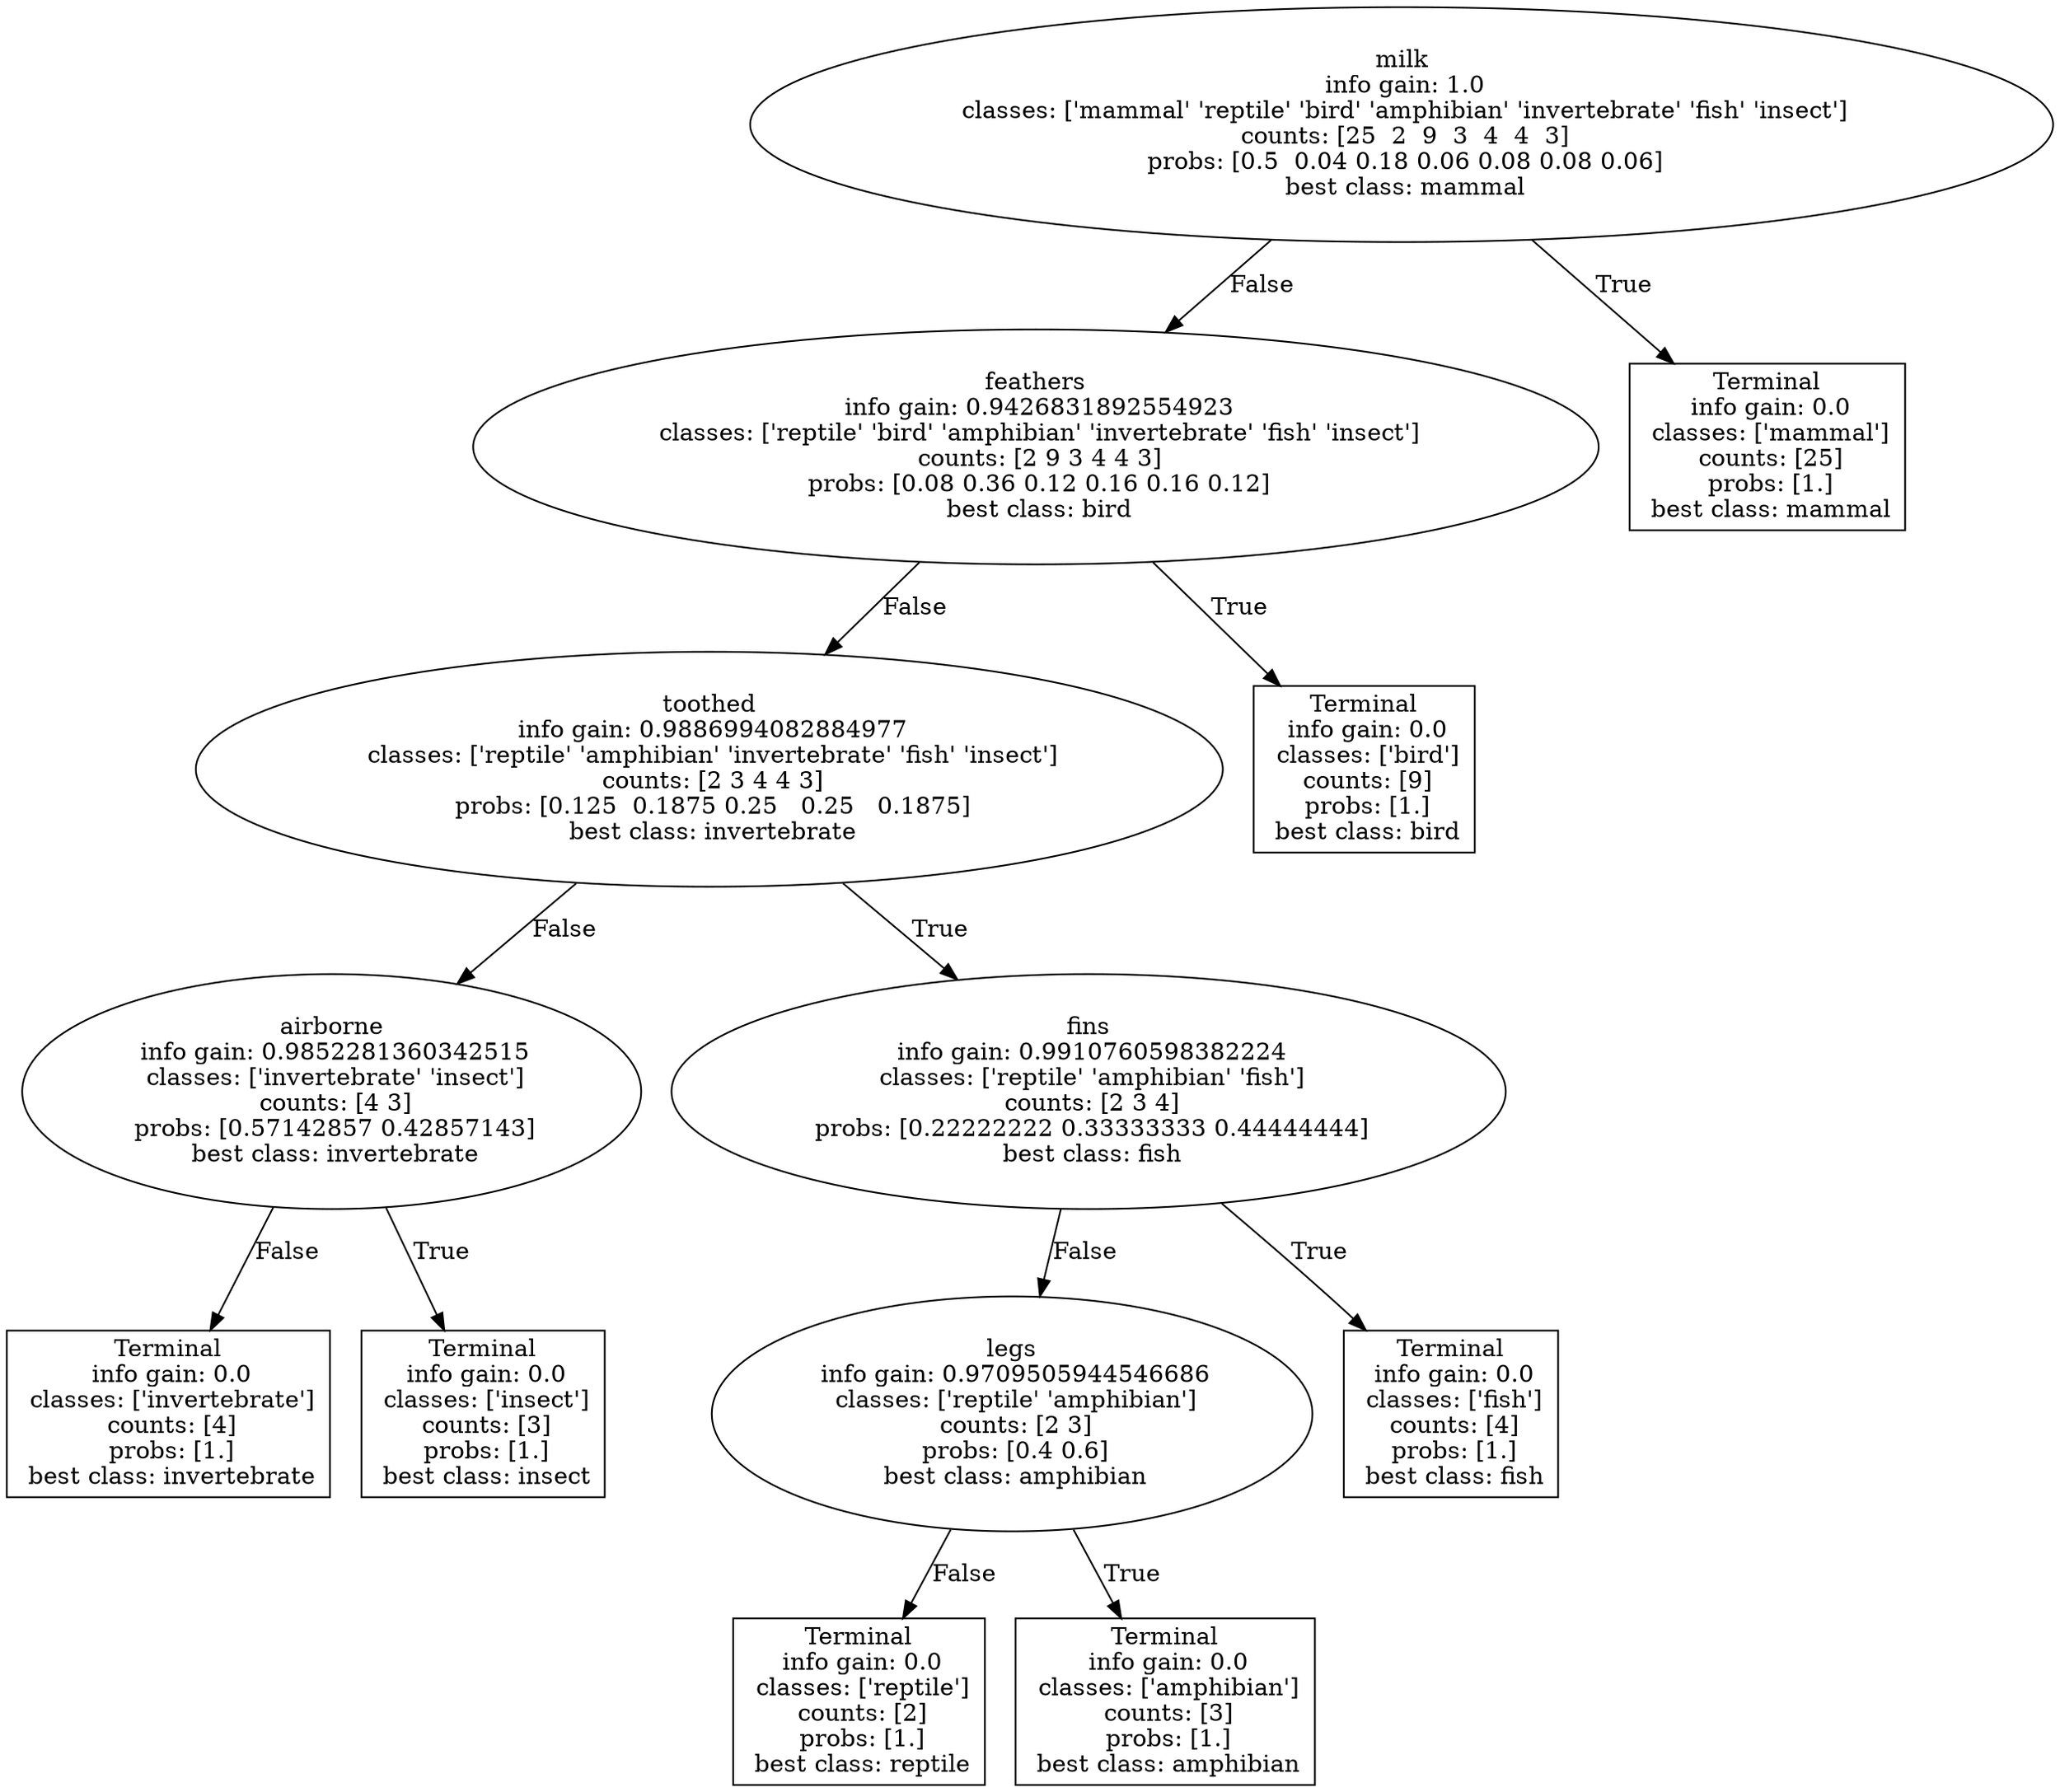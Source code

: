 digraph G {0 [shape="ellipse", label="milk
 info gain: 1.0
 classes: ['mammal' 'reptile' 'bird' 'amphibian' 'invertebrate' 'fish' 'insect']
 counts: [25  2  9  3  4  4  3]
 probs: [0.5  0.04 0.18 0.06 0.08 0.08 0.06]
 best class: mammal"]0->1 [label="False"]
0->12 [label="True"]
1 [shape="ellipse", label="feathers
 info gain: 0.9426831892554923
 classes: ['reptile' 'bird' 'amphibian' 'invertebrate' 'fish' 'insect']
 counts: [2 9 3 4 4 3]
 probs: [0.08 0.36 0.12 0.16 0.16 0.12]
 best class: bird"]1->2 [label="False"]
1->11 [label="True"]
12 [shape="box", label="Terminal
 info gain: 0.0
 classes: ['mammal']
 counts: [25]
 probs: [1.]
 best class: mammal"]2 [shape="ellipse", label="toothed
 info gain: 0.9886994082884977
 classes: ['reptile' 'amphibian' 'invertebrate' 'fish' 'insect']
 counts: [2 3 4 4 3]
 probs: [0.125  0.1875 0.25   0.25   0.1875]
 best class: invertebrate"]2->3 [label="False"]
2->6 [label="True"]
11 [shape="box", label="Terminal
 info gain: 0.0
 classes: ['bird']
 counts: [9]
 probs: [1.]
 best class: bird"]3 [shape="ellipse", label="airborne
 info gain: 0.9852281360342515
 classes: ['invertebrate' 'insect']
 counts: [4 3]
 probs: [0.57142857 0.42857143]
 best class: invertebrate"]3->4 [label="False"]
3->5 [label="True"]
6 [shape="ellipse", label="fins
 info gain: 0.9910760598382224
 classes: ['reptile' 'amphibian' 'fish']
 counts: [2 3 4]
 probs: [0.22222222 0.33333333 0.44444444]
 best class: fish"]6->7 [label="False"]
6->10 [label="True"]
4 [shape="box", label="Terminal
 info gain: 0.0
 classes: ['invertebrate']
 counts: [4]
 probs: [1.]
 best class: invertebrate"]5 [shape="box", label="Terminal
 info gain: 0.0
 classes: ['insect']
 counts: [3]
 probs: [1.]
 best class: insect"]7 [shape="ellipse", label="legs
 info gain: 0.9709505944546686
 classes: ['reptile' 'amphibian']
 counts: [2 3]
 probs: [0.4 0.6]
 best class: amphibian"]7->8 [label="False"]
7->9 [label="True"]
10 [shape="box", label="Terminal
 info gain: 0.0
 classes: ['fish']
 counts: [4]
 probs: [1.]
 best class: fish"]8 [shape="box", label="Terminal
 info gain: 0.0
 classes: ['reptile']
 counts: [2]
 probs: [1.]
 best class: reptile"]9 [shape="box", label="Terminal
 info gain: 0.0
 classes: ['amphibian']
 counts: [3]
 probs: [1.]
 best class: amphibian"]}
